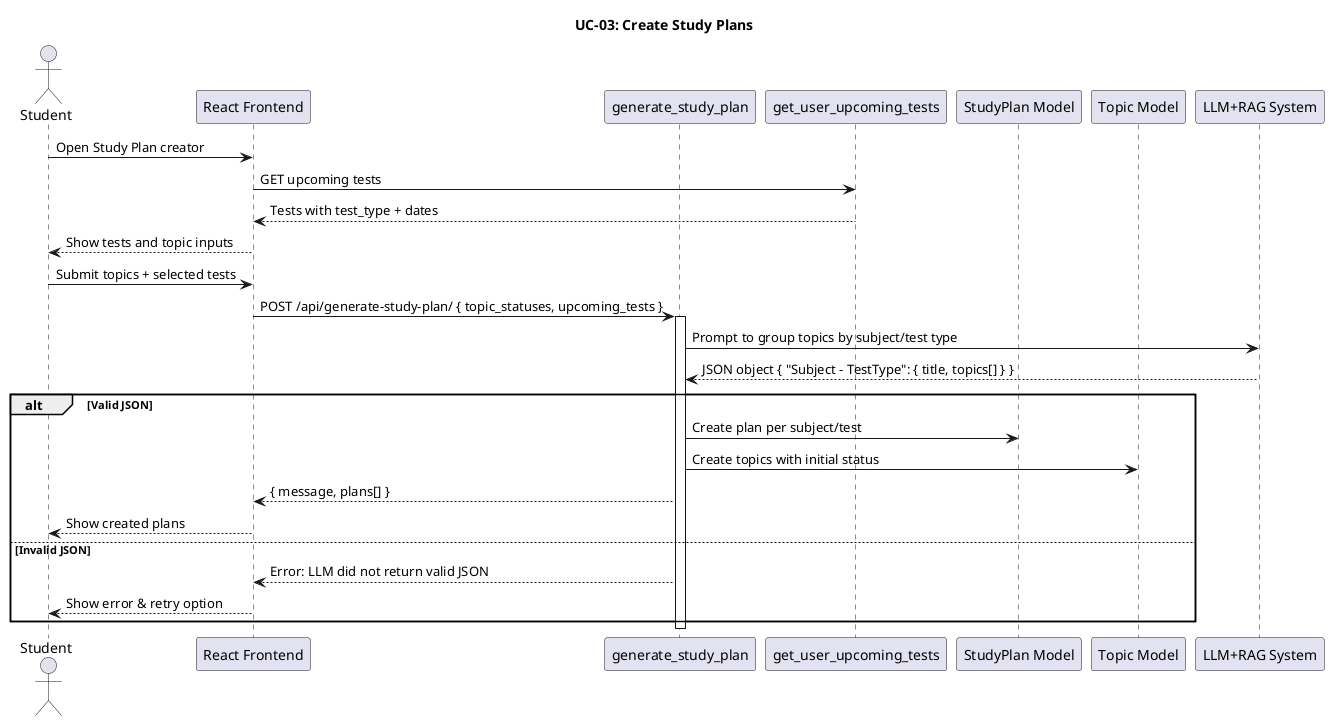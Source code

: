 @startuml
title UC-03: Create Study Plans

actor Student
participant Frontend as "React Frontend"
participant StudyPlanAPI as "generate_study_plan"
participant UpcomingTestAPI as "get_user_upcoming_tests"
participant StudyPlan as "StudyPlan Model"
participant Topic as "Topic Model"
participant LLM as "LLM+RAG System"



'======================
' Prepare inputs
'======================
Student -> Frontend : Open Study Plan creator
Frontend -> UpcomingTestAPI : GET upcoming tests
UpcomingTestAPI --> Frontend : Tests with test_type + dates
Frontend --> Student : Show tests and topic inputs

'======================
' Generate plan via LLM grouping
'======================
Student -> Frontend : Submit topics + selected tests
Frontend -> StudyPlanAPI : POST /api/generate-study-plan/ { topic_statuses, upcoming_tests }
activate StudyPlanAPI
StudyPlanAPI -> LLM : Prompt to group topics by subject/test type
LLM --> StudyPlanAPI : JSON object { "Subject - TestType": { title, topics[] } }

alt Valid JSON
    StudyPlanAPI -> StudyPlan : Create plan per subject/test
    StudyPlanAPI -> Topic : Create topics with initial status
    StudyPlanAPI --> Frontend : { message, plans[] }
    Frontend --> Student : Show created plans
else Invalid JSON
    StudyPlanAPI --> Frontend : Error: LLM did not return valid JSON
    Frontend --> Student : Show error & retry option
end
deactivate StudyPlanAPI


@enduml


